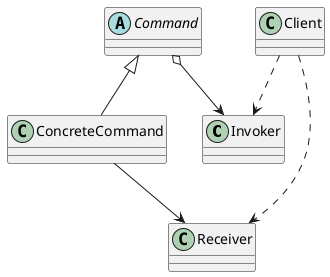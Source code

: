@startuml

class Invoker
class Receiver
abstract class Command
class ConcreteCommand
class Client

Command <|-- ConcreteCommand
ConcreteCommand --> Receiver
Client ..> Invoker
Client ..> Receiver
Command o--> Invoker

@enduml